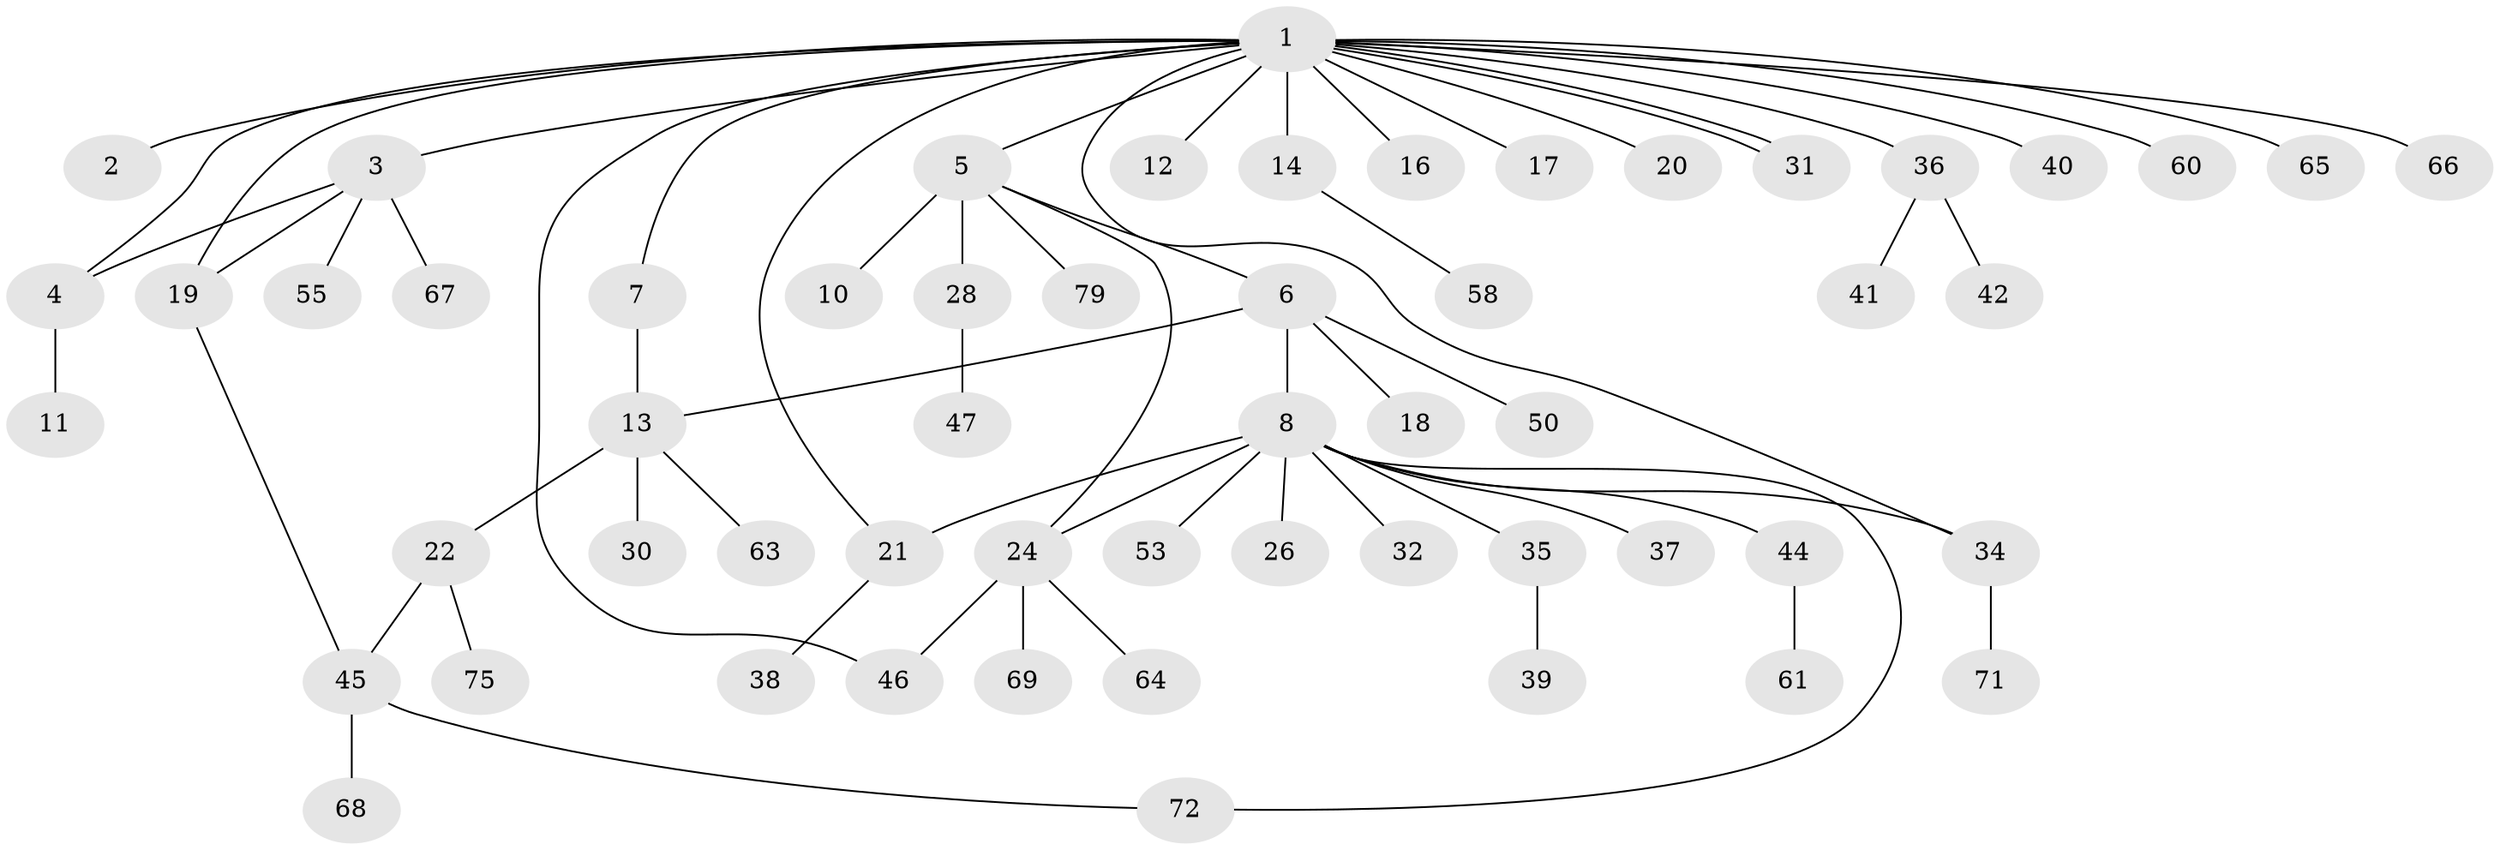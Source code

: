 // Generated by graph-tools (version 1.1) at 2025/51/02/27/25 19:51:56]
// undirected, 56 vertices, 65 edges
graph export_dot {
graph [start="1"]
  node [color=gray90,style=filled];
  1 [super="+59"];
  2;
  3 [super="+25"];
  4 [super="+33"];
  5 [super="+27"];
  6 [super="+15"];
  7;
  8 [super="+9"];
  10 [super="+54"];
  11;
  12;
  13 [super="+43"];
  14 [super="+23"];
  16;
  17;
  18 [super="+49"];
  19 [super="+78"];
  20;
  21 [super="+56"];
  22 [super="+52"];
  24 [super="+29"];
  26;
  28 [super="+73"];
  30;
  31;
  32;
  34;
  35 [super="+62"];
  36 [super="+51"];
  37;
  38;
  39;
  40;
  41 [super="+48"];
  42;
  44;
  45 [super="+57"];
  46 [super="+76"];
  47;
  50;
  53 [super="+70"];
  55;
  58;
  60;
  61;
  63;
  64;
  65;
  66;
  67;
  68;
  69 [super="+77"];
  71;
  72 [super="+74"];
  75;
  79;
  1 -- 2;
  1 -- 3;
  1 -- 4;
  1 -- 5;
  1 -- 7;
  1 -- 12;
  1 -- 14;
  1 -- 16;
  1 -- 17;
  1 -- 19;
  1 -- 20;
  1 -- 31;
  1 -- 31;
  1 -- 34;
  1 -- 36;
  1 -- 40;
  1 -- 60;
  1 -- 65;
  1 -- 66;
  1 -- 46;
  1 -- 21;
  3 -- 4;
  3 -- 19;
  3 -- 55;
  3 -- 67;
  4 -- 11;
  5 -- 6;
  5 -- 10;
  5 -- 24;
  5 -- 79;
  5 -- 28;
  6 -- 8;
  6 -- 18;
  6 -- 50;
  6 -- 13;
  7 -- 13;
  8 -- 21;
  8 -- 24;
  8 -- 26;
  8 -- 32;
  8 -- 34;
  8 -- 35;
  8 -- 37;
  8 -- 44;
  8 -- 53;
  8 -- 72;
  13 -- 22;
  13 -- 30;
  13 -- 63;
  14 -- 58;
  19 -- 45;
  21 -- 38;
  22 -- 45;
  22 -- 75;
  24 -- 64;
  24 -- 69;
  24 -- 46;
  28 -- 47;
  34 -- 71;
  35 -- 39;
  36 -- 41;
  36 -- 42;
  44 -- 61;
  45 -- 72;
  45 -- 68;
}

